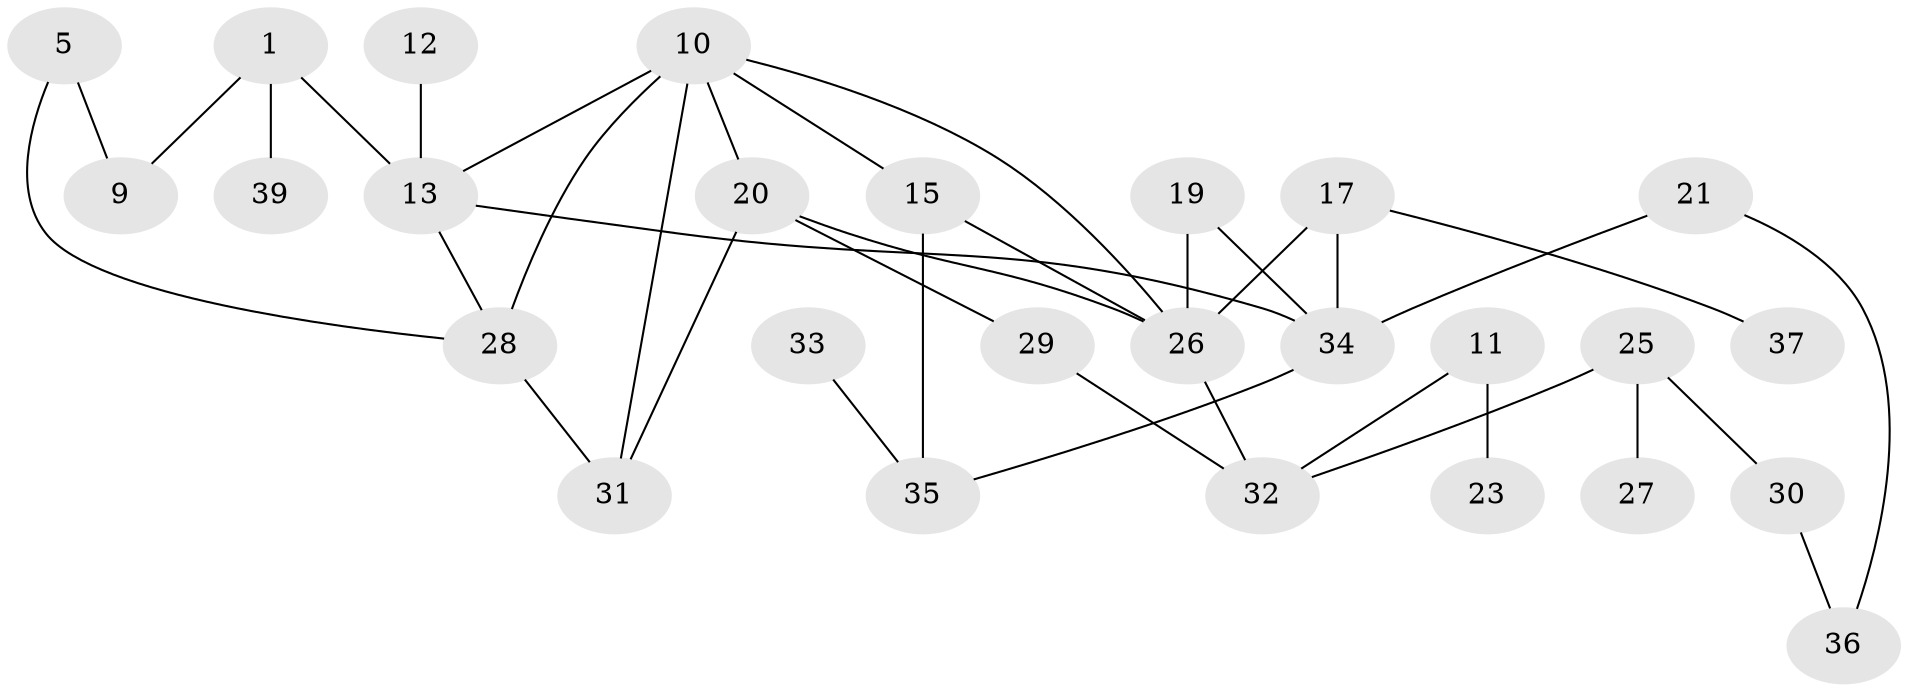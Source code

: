 // original degree distribution, {3: 0.16883116883116883, 0: 0.09090909090909091, 5: 0.012987012987012988, 1: 0.2857142857142857, 2: 0.33766233766233766, 4: 0.06493506493506493, 6: 0.03896103896103896}
// Generated by graph-tools (version 1.1) at 2025/00/03/09/25 03:00:44]
// undirected, 27 vertices, 37 edges
graph export_dot {
graph [start="1"]
  node [color=gray90,style=filled];
  1;
  5;
  9;
  10;
  11;
  12;
  13;
  15;
  17;
  19;
  20;
  21;
  23;
  25;
  26;
  27;
  28;
  29;
  30;
  31;
  32;
  33;
  34;
  35;
  36;
  37;
  39;
  1 -- 9 [weight=1.0];
  1 -- 13 [weight=1.0];
  1 -- 39 [weight=1.0];
  5 -- 9 [weight=1.0];
  5 -- 28 [weight=1.0];
  10 -- 13 [weight=1.0];
  10 -- 15 [weight=1.0];
  10 -- 20 [weight=1.0];
  10 -- 26 [weight=2.0];
  10 -- 28 [weight=1.0];
  10 -- 31 [weight=2.0];
  11 -- 23 [weight=1.0];
  11 -- 32 [weight=1.0];
  12 -- 13 [weight=1.0];
  13 -- 28 [weight=1.0];
  13 -- 34 [weight=1.0];
  15 -- 26 [weight=1.0];
  15 -- 35 [weight=1.0];
  17 -- 26 [weight=1.0];
  17 -- 34 [weight=1.0];
  17 -- 37 [weight=1.0];
  19 -- 26 [weight=1.0];
  19 -- 34 [weight=1.0];
  20 -- 26 [weight=1.0];
  20 -- 29 [weight=1.0];
  20 -- 31 [weight=1.0];
  21 -- 34 [weight=1.0];
  21 -- 36 [weight=1.0];
  25 -- 27 [weight=1.0];
  25 -- 30 [weight=1.0];
  25 -- 32 [weight=1.0];
  26 -- 32 [weight=1.0];
  28 -- 31 [weight=2.0];
  29 -- 32 [weight=1.0];
  30 -- 36 [weight=1.0];
  33 -- 35 [weight=1.0];
  34 -- 35 [weight=1.0];
}
